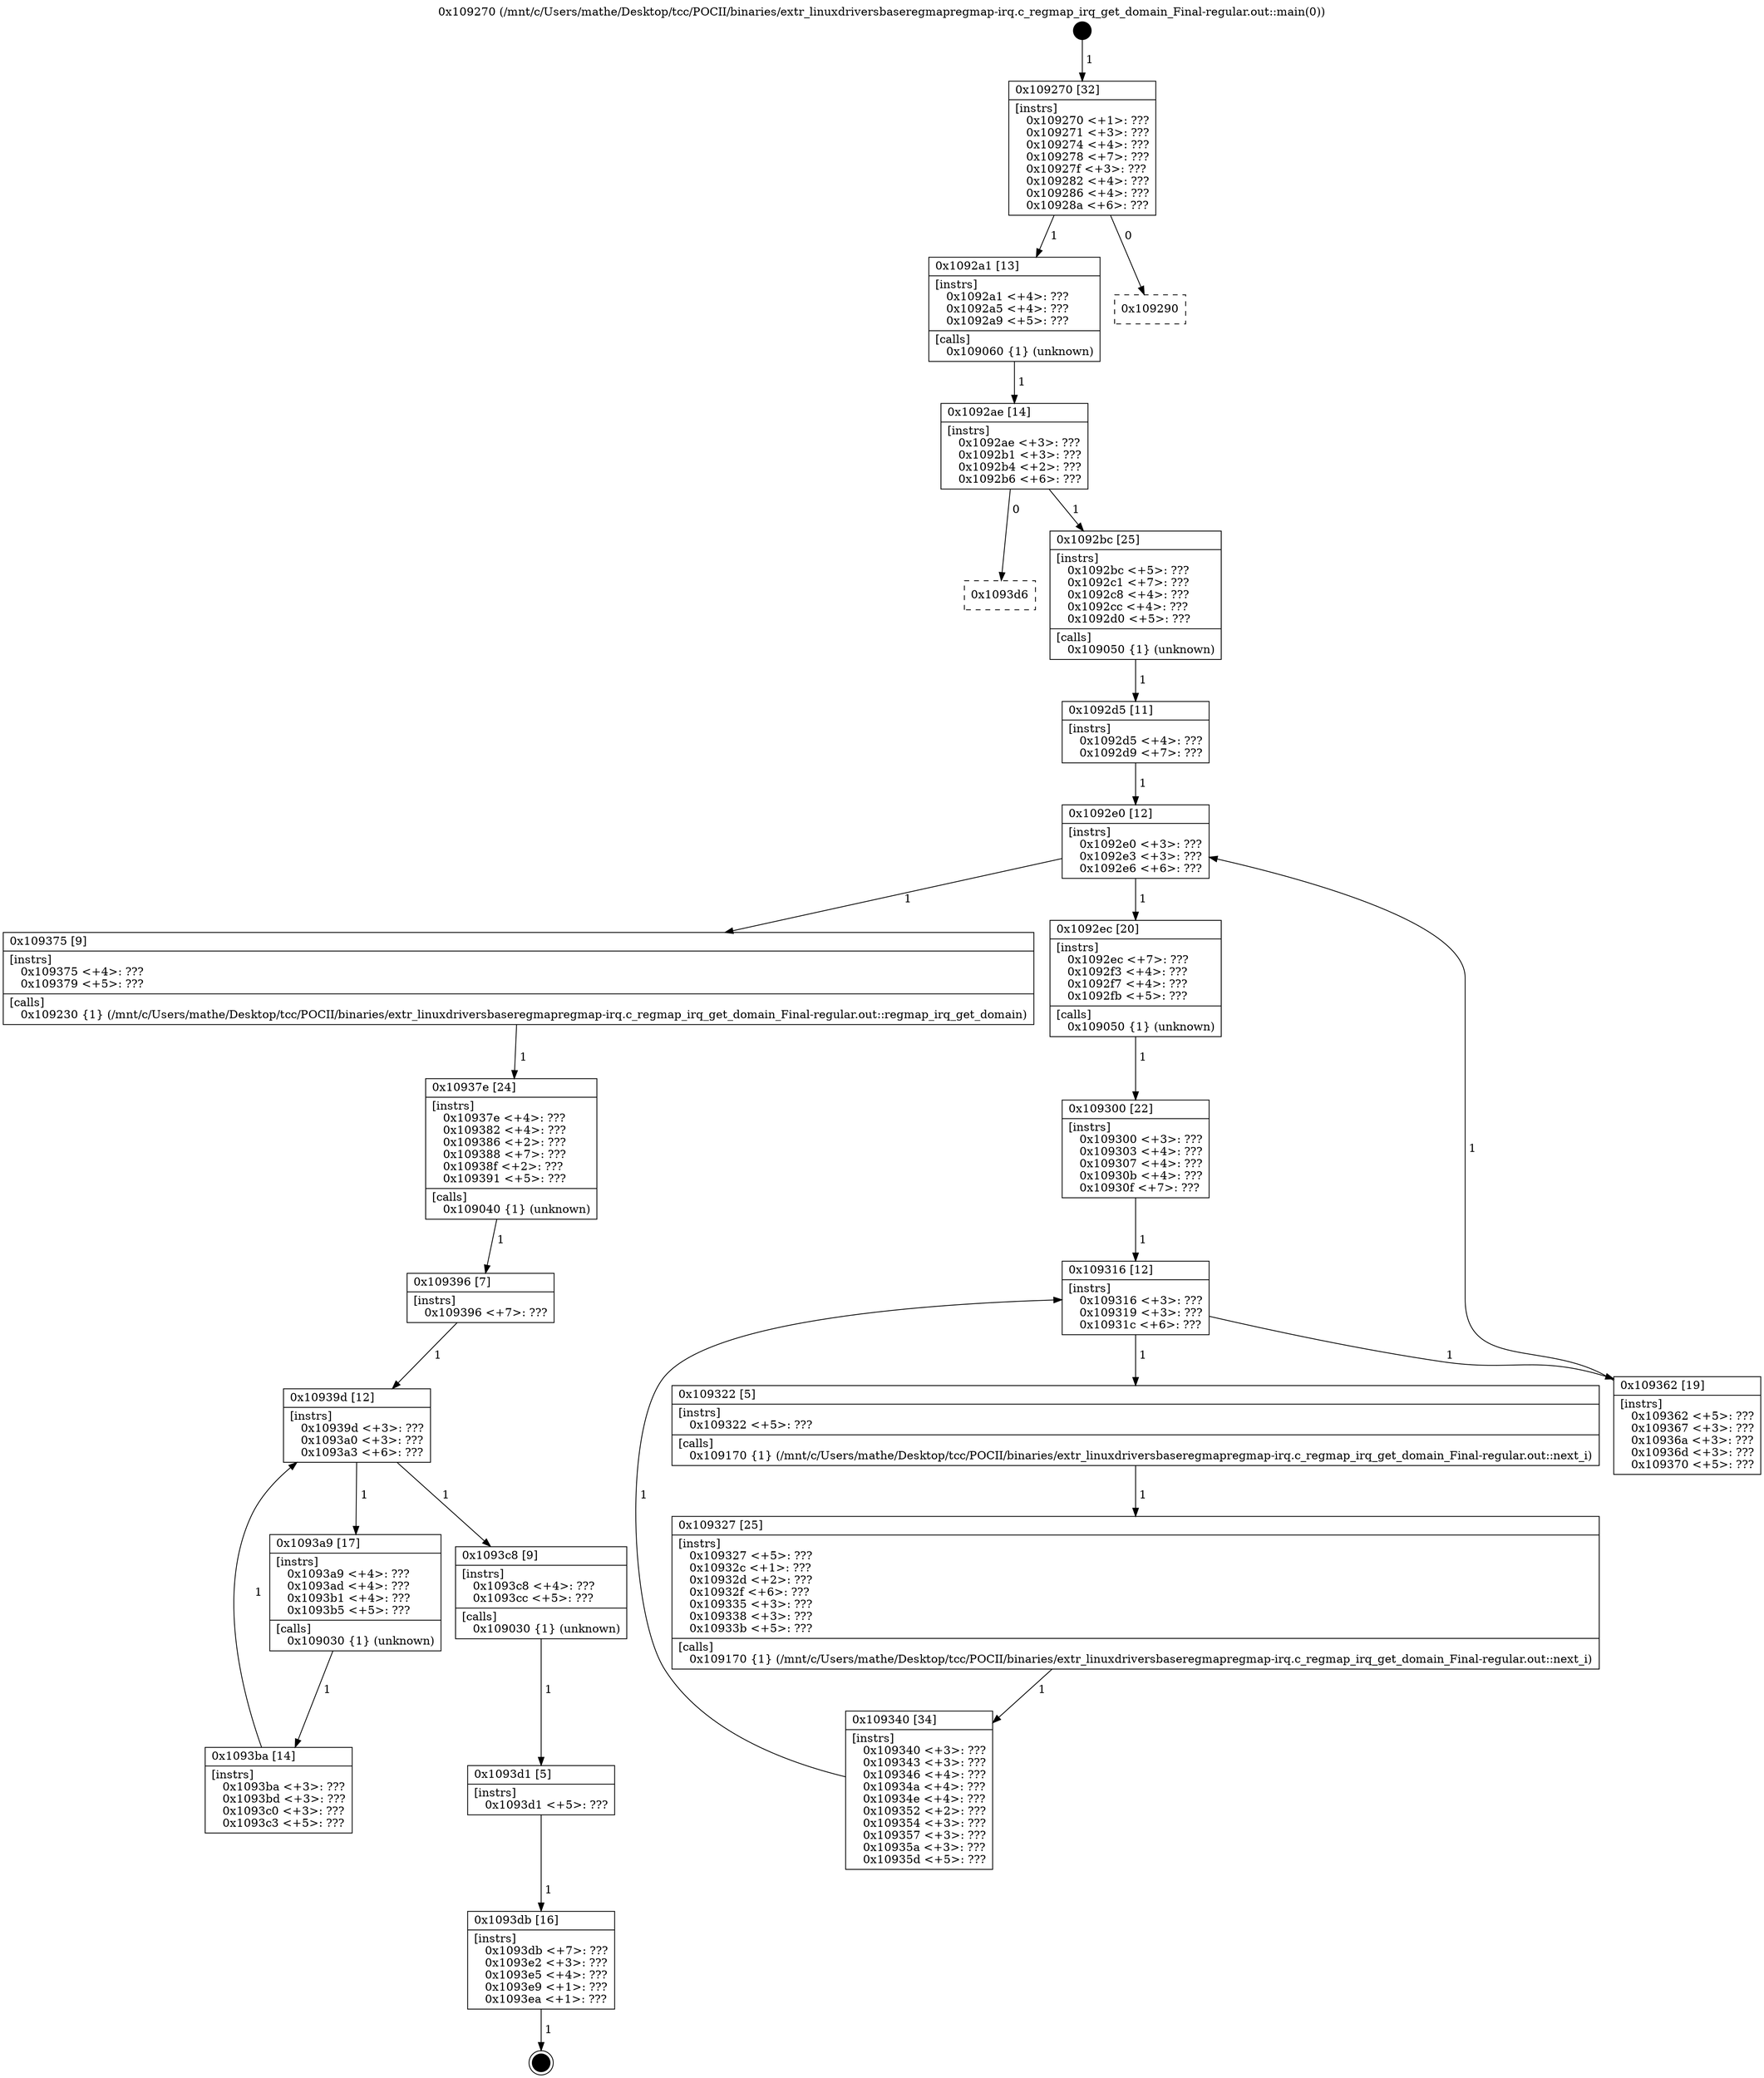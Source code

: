 digraph "0x109270" {
  label = "0x109270 (/mnt/c/Users/mathe/Desktop/tcc/POCII/binaries/extr_linuxdriversbaseregmapregmap-irq.c_regmap_irq_get_domain_Final-regular.out::main(0))"
  labelloc = "t"
  node[shape=record]

  Entry [label="",width=0.3,height=0.3,shape=circle,fillcolor=black,style=filled]
  "0x109270" [label="{
     0x109270 [32]\l
     | [instrs]\l
     &nbsp;&nbsp;0x109270 \<+1\>: ???\l
     &nbsp;&nbsp;0x109271 \<+3\>: ???\l
     &nbsp;&nbsp;0x109274 \<+4\>: ???\l
     &nbsp;&nbsp;0x109278 \<+7\>: ???\l
     &nbsp;&nbsp;0x10927f \<+3\>: ???\l
     &nbsp;&nbsp;0x109282 \<+4\>: ???\l
     &nbsp;&nbsp;0x109286 \<+4\>: ???\l
     &nbsp;&nbsp;0x10928a \<+6\>: ???\l
  }"]
  "0x1092a1" [label="{
     0x1092a1 [13]\l
     | [instrs]\l
     &nbsp;&nbsp;0x1092a1 \<+4\>: ???\l
     &nbsp;&nbsp;0x1092a5 \<+4\>: ???\l
     &nbsp;&nbsp;0x1092a9 \<+5\>: ???\l
     | [calls]\l
     &nbsp;&nbsp;0x109060 \{1\} (unknown)\l
  }"]
  "0x109290" [label="{
     0x109290\l
  }", style=dashed]
  "0x1092ae" [label="{
     0x1092ae [14]\l
     | [instrs]\l
     &nbsp;&nbsp;0x1092ae \<+3\>: ???\l
     &nbsp;&nbsp;0x1092b1 \<+3\>: ???\l
     &nbsp;&nbsp;0x1092b4 \<+2\>: ???\l
     &nbsp;&nbsp;0x1092b6 \<+6\>: ???\l
  }"]
  "0x1093d6" [label="{
     0x1093d6\l
  }", style=dashed]
  "0x1092bc" [label="{
     0x1092bc [25]\l
     | [instrs]\l
     &nbsp;&nbsp;0x1092bc \<+5\>: ???\l
     &nbsp;&nbsp;0x1092c1 \<+7\>: ???\l
     &nbsp;&nbsp;0x1092c8 \<+4\>: ???\l
     &nbsp;&nbsp;0x1092cc \<+4\>: ???\l
     &nbsp;&nbsp;0x1092d0 \<+5\>: ???\l
     | [calls]\l
     &nbsp;&nbsp;0x109050 \{1\} (unknown)\l
  }"]
  Exit [label="",width=0.3,height=0.3,shape=circle,fillcolor=black,style=filled,peripheries=2]
  "0x1092e0" [label="{
     0x1092e0 [12]\l
     | [instrs]\l
     &nbsp;&nbsp;0x1092e0 \<+3\>: ???\l
     &nbsp;&nbsp;0x1092e3 \<+3\>: ???\l
     &nbsp;&nbsp;0x1092e6 \<+6\>: ???\l
  }"]
  "0x109375" [label="{
     0x109375 [9]\l
     | [instrs]\l
     &nbsp;&nbsp;0x109375 \<+4\>: ???\l
     &nbsp;&nbsp;0x109379 \<+5\>: ???\l
     | [calls]\l
     &nbsp;&nbsp;0x109230 \{1\} (/mnt/c/Users/mathe/Desktop/tcc/POCII/binaries/extr_linuxdriversbaseregmapregmap-irq.c_regmap_irq_get_domain_Final-regular.out::regmap_irq_get_domain)\l
  }"]
  "0x1092ec" [label="{
     0x1092ec [20]\l
     | [instrs]\l
     &nbsp;&nbsp;0x1092ec \<+7\>: ???\l
     &nbsp;&nbsp;0x1092f3 \<+4\>: ???\l
     &nbsp;&nbsp;0x1092f7 \<+4\>: ???\l
     &nbsp;&nbsp;0x1092fb \<+5\>: ???\l
     | [calls]\l
     &nbsp;&nbsp;0x109050 \{1\} (unknown)\l
  }"]
  "0x109316" [label="{
     0x109316 [12]\l
     | [instrs]\l
     &nbsp;&nbsp;0x109316 \<+3\>: ???\l
     &nbsp;&nbsp;0x109319 \<+3\>: ???\l
     &nbsp;&nbsp;0x10931c \<+6\>: ???\l
  }"]
  "0x109362" [label="{
     0x109362 [19]\l
     | [instrs]\l
     &nbsp;&nbsp;0x109362 \<+5\>: ???\l
     &nbsp;&nbsp;0x109367 \<+3\>: ???\l
     &nbsp;&nbsp;0x10936a \<+3\>: ???\l
     &nbsp;&nbsp;0x10936d \<+3\>: ???\l
     &nbsp;&nbsp;0x109370 \<+5\>: ???\l
  }"]
  "0x109322" [label="{
     0x109322 [5]\l
     | [instrs]\l
     &nbsp;&nbsp;0x109322 \<+5\>: ???\l
     | [calls]\l
     &nbsp;&nbsp;0x109170 \{1\} (/mnt/c/Users/mathe/Desktop/tcc/POCII/binaries/extr_linuxdriversbaseregmapregmap-irq.c_regmap_irq_get_domain_Final-regular.out::next_i)\l
  }"]
  "0x109327" [label="{
     0x109327 [25]\l
     | [instrs]\l
     &nbsp;&nbsp;0x109327 \<+5\>: ???\l
     &nbsp;&nbsp;0x10932c \<+1\>: ???\l
     &nbsp;&nbsp;0x10932d \<+2\>: ???\l
     &nbsp;&nbsp;0x10932f \<+6\>: ???\l
     &nbsp;&nbsp;0x109335 \<+3\>: ???\l
     &nbsp;&nbsp;0x109338 \<+3\>: ???\l
     &nbsp;&nbsp;0x10933b \<+5\>: ???\l
     | [calls]\l
     &nbsp;&nbsp;0x109170 \{1\} (/mnt/c/Users/mathe/Desktop/tcc/POCII/binaries/extr_linuxdriversbaseregmapregmap-irq.c_regmap_irq_get_domain_Final-regular.out::next_i)\l
  }"]
  "0x109340" [label="{
     0x109340 [34]\l
     | [instrs]\l
     &nbsp;&nbsp;0x109340 \<+3\>: ???\l
     &nbsp;&nbsp;0x109343 \<+3\>: ???\l
     &nbsp;&nbsp;0x109346 \<+4\>: ???\l
     &nbsp;&nbsp;0x10934a \<+4\>: ???\l
     &nbsp;&nbsp;0x10934e \<+4\>: ???\l
     &nbsp;&nbsp;0x109352 \<+2\>: ???\l
     &nbsp;&nbsp;0x109354 \<+3\>: ???\l
     &nbsp;&nbsp;0x109357 \<+3\>: ???\l
     &nbsp;&nbsp;0x10935a \<+3\>: ???\l
     &nbsp;&nbsp;0x10935d \<+5\>: ???\l
  }"]
  "0x109300" [label="{
     0x109300 [22]\l
     | [instrs]\l
     &nbsp;&nbsp;0x109300 \<+3\>: ???\l
     &nbsp;&nbsp;0x109303 \<+4\>: ???\l
     &nbsp;&nbsp;0x109307 \<+4\>: ???\l
     &nbsp;&nbsp;0x10930b \<+4\>: ???\l
     &nbsp;&nbsp;0x10930f \<+7\>: ???\l
  }"]
  "0x1093db" [label="{
     0x1093db [16]\l
     | [instrs]\l
     &nbsp;&nbsp;0x1093db \<+7\>: ???\l
     &nbsp;&nbsp;0x1093e2 \<+3\>: ???\l
     &nbsp;&nbsp;0x1093e5 \<+4\>: ???\l
     &nbsp;&nbsp;0x1093e9 \<+1\>: ???\l
     &nbsp;&nbsp;0x1093ea \<+1\>: ???\l
  }"]
  "0x1092d5" [label="{
     0x1092d5 [11]\l
     | [instrs]\l
     &nbsp;&nbsp;0x1092d5 \<+4\>: ???\l
     &nbsp;&nbsp;0x1092d9 \<+7\>: ???\l
  }"]
  "0x10937e" [label="{
     0x10937e [24]\l
     | [instrs]\l
     &nbsp;&nbsp;0x10937e \<+4\>: ???\l
     &nbsp;&nbsp;0x109382 \<+4\>: ???\l
     &nbsp;&nbsp;0x109386 \<+2\>: ???\l
     &nbsp;&nbsp;0x109388 \<+7\>: ???\l
     &nbsp;&nbsp;0x10938f \<+2\>: ???\l
     &nbsp;&nbsp;0x109391 \<+5\>: ???\l
     | [calls]\l
     &nbsp;&nbsp;0x109040 \{1\} (unknown)\l
  }"]
  "0x10939d" [label="{
     0x10939d [12]\l
     | [instrs]\l
     &nbsp;&nbsp;0x10939d \<+3\>: ???\l
     &nbsp;&nbsp;0x1093a0 \<+3\>: ???\l
     &nbsp;&nbsp;0x1093a3 \<+6\>: ???\l
  }"]
  "0x1093c8" [label="{
     0x1093c8 [9]\l
     | [instrs]\l
     &nbsp;&nbsp;0x1093c8 \<+4\>: ???\l
     &nbsp;&nbsp;0x1093cc \<+5\>: ???\l
     | [calls]\l
     &nbsp;&nbsp;0x109030 \{1\} (unknown)\l
  }"]
  "0x1093a9" [label="{
     0x1093a9 [17]\l
     | [instrs]\l
     &nbsp;&nbsp;0x1093a9 \<+4\>: ???\l
     &nbsp;&nbsp;0x1093ad \<+4\>: ???\l
     &nbsp;&nbsp;0x1093b1 \<+4\>: ???\l
     &nbsp;&nbsp;0x1093b5 \<+5\>: ???\l
     | [calls]\l
     &nbsp;&nbsp;0x109030 \{1\} (unknown)\l
  }"]
  "0x1093ba" [label="{
     0x1093ba [14]\l
     | [instrs]\l
     &nbsp;&nbsp;0x1093ba \<+3\>: ???\l
     &nbsp;&nbsp;0x1093bd \<+3\>: ???\l
     &nbsp;&nbsp;0x1093c0 \<+3\>: ???\l
     &nbsp;&nbsp;0x1093c3 \<+5\>: ???\l
  }"]
  "0x109396" [label="{
     0x109396 [7]\l
     | [instrs]\l
     &nbsp;&nbsp;0x109396 \<+7\>: ???\l
  }"]
  "0x1093d1" [label="{
     0x1093d1 [5]\l
     | [instrs]\l
     &nbsp;&nbsp;0x1093d1 \<+5\>: ???\l
  }"]
  Entry -> "0x109270" [label=" 1"]
  "0x109270" -> "0x1092a1" [label=" 1"]
  "0x109270" -> "0x109290" [label=" 0"]
  "0x1092a1" -> "0x1092ae" [label=" 1"]
  "0x1092ae" -> "0x1093d6" [label=" 0"]
  "0x1092ae" -> "0x1092bc" [label=" 1"]
  "0x1093db" -> Exit [label=" 1"]
  "0x1092bc" -> "0x1092d5" [label=" 1"]
  "0x1092e0" -> "0x109375" [label=" 1"]
  "0x1092e0" -> "0x1092ec" [label=" 1"]
  "0x1092ec" -> "0x109300" [label=" 1"]
  "0x109316" -> "0x109362" [label=" 1"]
  "0x109316" -> "0x109322" [label=" 1"]
  "0x109322" -> "0x109327" [label=" 1"]
  "0x109327" -> "0x109340" [label=" 1"]
  "0x109300" -> "0x109316" [label=" 1"]
  "0x109340" -> "0x109316" [label=" 1"]
  "0x1093d1" -> "0x1093db" [label=" 1"]
  "0x1092d5" -> "0x1092e0" [label=" 1"]
  "0x109362" -> "0x1092e0" [label=" 1"]
  "0x109375" -> "0x10937e" [label=" 1"]
  "0x10937e" -> "0x109396" [label=" 1"]
  "0x10939d" -> "0x1093c8" [label=" 1"]
  "0x10939d" -> "0x1093a9" [label=" 1"]
  "0x1093a9" -> "0x1093ba" [label=" 1"]
  "0x109396" -> "0x10939d" [label=" 1"]
  "0x1093ba" -> "0x10939d" [label=" 1"]
  "0x1093c8" -> "0x1093d1" [label=" 1"]
}
